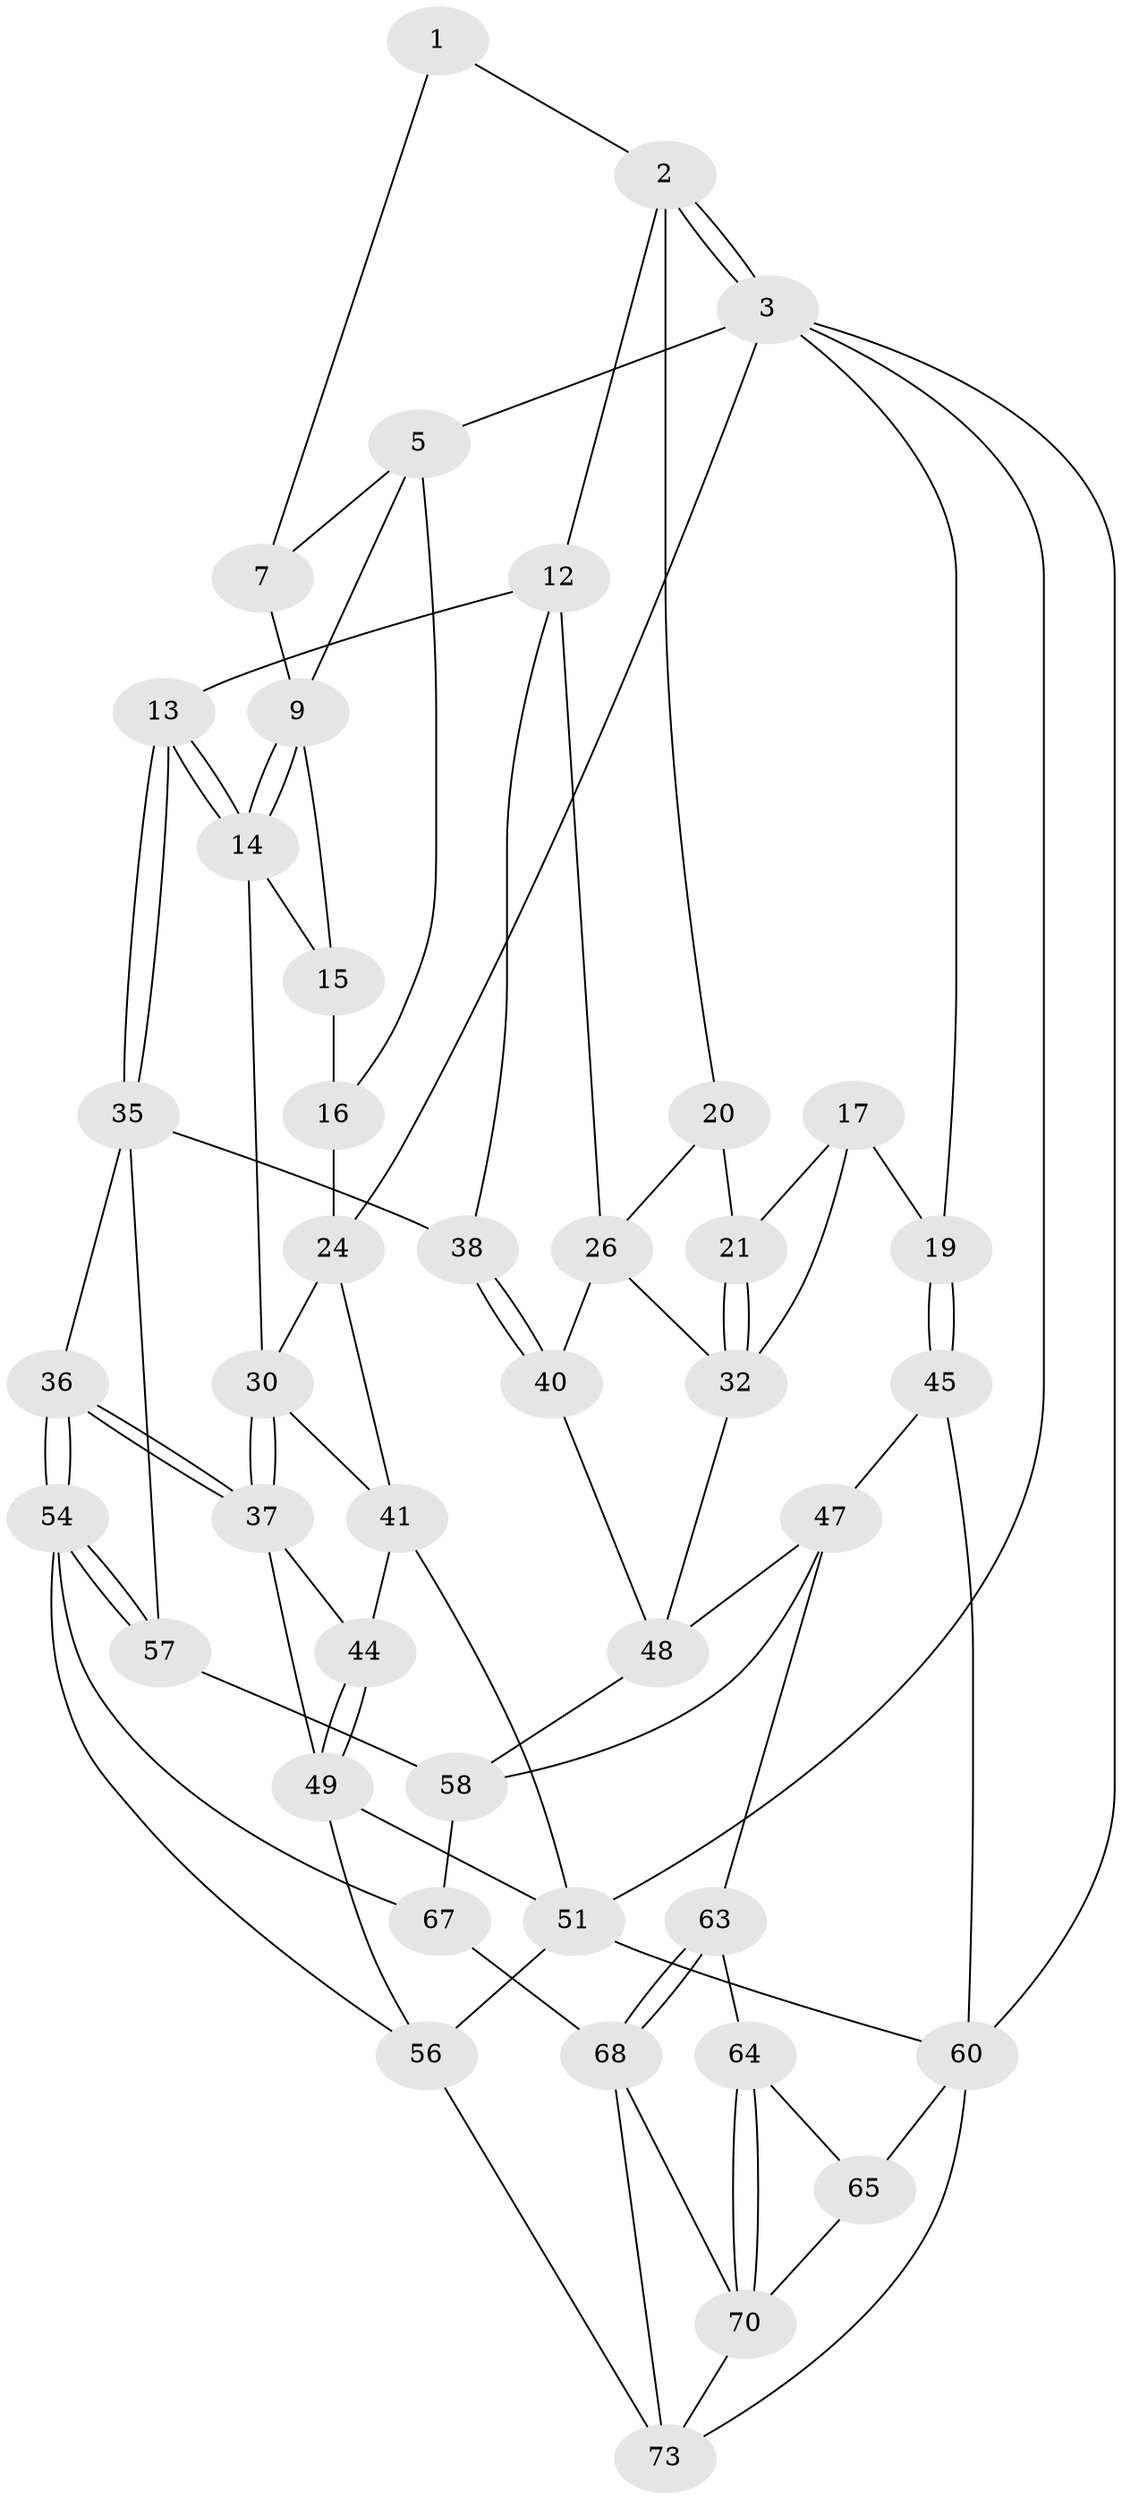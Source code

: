 // Generated by graph-tools (version 1.1) at 2025/24/03/03/25 07:24:32]
// undirected, 43 vertices, 92 edges
graph export_dot {
graph [start="1"]
  node [color=gray90,style=filled];
  1 [pos="+0.502201334785263+0"];
  2 [pos="+0.630418931576053+0",super="+11"];
  3 [pos="+1+0",super="+4"];
  5 [pos="+0.016843992949403523+0",super="+6"];
  7 [pos="+0.2944268521633838+0",super="+8"];
  9 [pos="+0.3508637862968245+0.1487102340779833",super="+10"];
  12 [pos="+0.5407953958186049+0.19063493122361763",super="+27"];
  13 [pos="+0.44215520459678276+0.22838769326788189"];
  14 [pos="+0.40710113250251345+0.21062689627627157",super="+29"];
  15 [pos="+0.19186200773376325+0.18379660593291106",super="+28"];
  16 [pos="+0.11348057381321025+0.11541997649130199",super="+23"];
  17 [pos="+0.7939979944146458+0.08090347963828834",super="+18"];
  19 [pos="+1+0.14338703272171652"];
  20 [pos="+0.6932692365575088+0.021406777775513475",super="+22"];
  21 [pos="+0.8469203898600072+0.2199610284852214"];
  24 [pos="+0.03340086301617458+0.23919044450325042",super="+25"];
  26 [pos="+0.6540323337457257+0.3026297001485769",super="+34"];
  30 [pos="+0.17385190531723133+0.3345208683353246",super="+31"];
  32 [pos="+0.9032776285501433+0.2479421040574815",super="+33"];
  35 [pos="+0.3872704060030577+0.43498744391368627",super="+39"];
  36 [pos="+0.386040863888522+0.43545882977907313"];
  37 [pos="+0.2806769789002489+0.4269060006704385",super="+43"];
  38 [pos="+0.5243074469396338+0.48816848531408763"];
  40 [pos="+0.5552686877074473+0.513726037149174"];
  41 [pos="+0.053628455777156275+0.424958049921136",super="+42"];
  44 [pos="+0.10286079784199093+0.4710303320976291"];
  45 [pos="+1+0.5463817759409921",super="+46"];
  47 [pos="+0.8594989541346553+0.5060051478673901",super="+62"];
  48 [pos="+0.807376703362954+0.4628430754276111",super="+53"];
  49 [pos="+0.17435870439109089+0.6301427365924714",super="+50"];
  51 [pos="+0+0.8017817794804735",super="+52"];
  54 [pos="+0.2921872297743632+0.7085894972688257",super="+55"];
  56 [pos="+0.239538799938771+0.7346145280903681",super="+72"];
  57 [pos="+0.44157131949123457+0.6461214176965341"];
  58 [pos="+0.6158201882365857+0.6696348153670644",super="+59"];
  60 [pos="+1+1",super="+61"];
  63 [pos="+0.7207326778068746+0.7305527879027341"];
  64 [pos="+0.7363248422710819+0.7423354740040358"];
  65 [pos="+0.9298873430727079+0.6738209457925758",super="+66"];
  67 [pos="+0.4670822677306684+0.8622584938787321"];
  68 [pos="+0.6158660207324017+0.877439694169017",super="+69"];
  70 [pos="+0.7954677106306781+0.8466804646978352",super="+71"];
  73 [pos="+0.47717048898362213+1",super="+74"];
  1 -- 2;
  1 -- 7;
  2 -- 3;
  2 -- 3;
  2 -- 12;
  2 -- 20;
  3 -- 19;
  3 -- 60;
  3 -- 24;
  3 -- 51;
  3 -- 5;
  5 -- 16;
  5 -- 9;
  5 -- 7;
  7 -- 9;
  9 -- 14;
  9 -- 14;
  9 -- 15;
  12 -- 13;
  12 -- 26;
  12 -- 38;
  13 -- 14;
  13 -- 14;
  13 -- 35;
  13 -- 35;
  14 -- 30;
  14 -- 15;
  15 -- 16 [weight=2];
  16 -- 24;
  17 -- 21;
  17 -- 32;
  17 -- 19;
  19 -- 45;
  19 -- 45;
  20 -- 26;
  20 -- 21;
  21 -- 32;
  21 -- 32;
  24 -- 41;
  24 -- 30;
  26 -- 32;
  26 -- 40;
  30 -- 37;
  30 -- 37;
  30 -- 41;
  32 -- 48;
  35 -- 36;
  35 -- 57;
  35 -- 38;
  36 -- 37;
  36 -- 37;
  36 -- 54;
  36 -- 54;
  37 -- 49;
  37 -- 44;
  38 -- 40;
  38 -- 40;
  40 -- 48;
  41 -- 44;
  41 -- 51;
  44 -- 49;
  44 -- 49;
  45 -- 47;
  45 -- 60;
  47 -- 48;
  47 -- 58;
  47 -- 63;
  48 -- 58;
  49 -- 56;
  49 -- 51;
  51 -- 56;
  51 -- 60;
  54 -- 57;
  54 -- 57;
  54 -- 56;
  54 -- 67;
  56 -- 73;
  57 -- 58;
  58 -- 67;
  60 -- 65;
  60 -- 73;
  63 -- 64;
  63 -- 68;
  63 -- 68;
  64 -- 65;
  64 -- 70;
  64 -- 70;
  65 -- 70;
  67 -- 68;
  68 -- 73;
  68 -- 70;
  70 -- 73;
}
